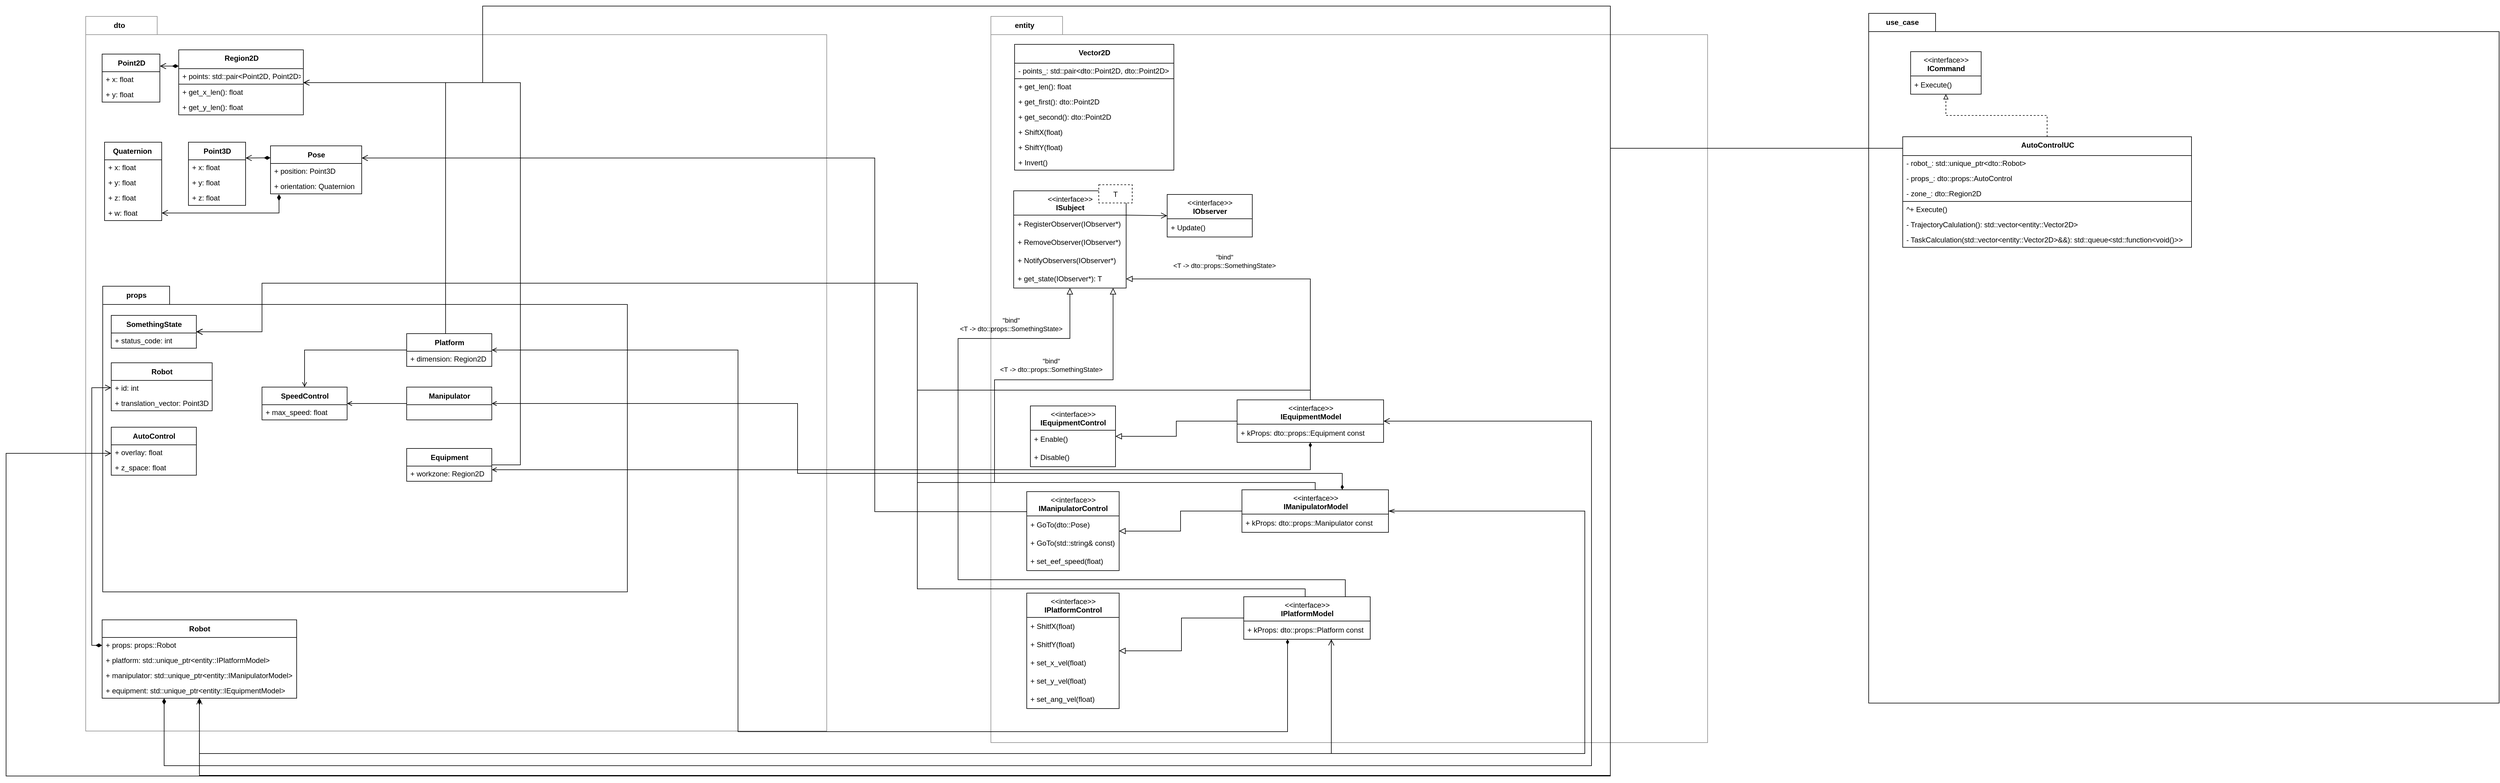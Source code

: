 <mxfile version="20.8.18" type="github">
  <diagram id="BSvvlF2itBEg5UPY4RQk" name="Страница 1">
    <mxGraphModel dx="4961" dy="1433" grid="1" gridSize="1" guides="1" tooltips="1" connect="1" arrows="1" fold="1" page="1" pageScale="1" pageWidth="2336" pageHeight="1654" background="#ffffff" math="0" shadow="0">
      <root>
        <mxCell id="0" />
        <mxCell id="1" parent="0" />
        <mxCell id="Jw-inzQ3Dak3BCcDKrOa-17" value="entity" style="shape=folder;fontStyle=1;tabWidth=110;tabHeight=30;tabPosition=left;html=1;boundedLbl=1;labelInHeader=1;container=1;collapsible=0;recursiveResize=0;movable=1;resizable=1;rotatable=1;deletable=1;editable=1;connectable=1;strokeColor=#8F8F8F;" parent="1" vertex="1">
          <mxGeometry x="176" y="29" width="1179" height="1195" as="geometry" />
        </mxCell>
        <mxCell id="Jw-inzQ3Dak3BCcDKrOa-19" value="&amp;lt;&amp;lt;interface&amp;gt;&amp;gt;&lt;br style=&quot;border-color: var(--border-color);&quot;&gt;&lt;b style=&quot;border-color: var(--border-color);&quot;&gt;IEquipmentControl&lt;/b&gt;" style="swimlane;fontStyle=0;align=center;verticalAlign=top;childLayout=stackLayout;horizontal=1;startSize=40;horizontalStack=0;resizeParent=1;resizeParentMax=0;resizeLast=0;collapsible=0;marginBottom=0;html=1;" parent="Jw-inzQ3Dak3BCcDKrOa-17" vertex="1">
          <mxGeometry x="65" y="641" width="140" height="100" as="geometry" />
        </mxCell>
        <mxCell id="Jw-inzQ3Dak3BCcDKrOa-20" value="+ Enable()" style="text;html=1;strokeColor=none;fillColor=none;align=left;verticalAlign=middle;spacingLeft=4;spacingRight=4;overflow=hidden;rotatable=0;points=[[0,0.5],[1,0.5]];portConstraint=eastwest;" parent="Jw-inzQ3Dak3BCcDKrOa-19" vertex="1">
          <mxGeometry y="40" width="140" height="30" as="geometry" />
        </mxCell>
        <mxCell id="Jw-inzQ3Dak3BCcDKrOa-21" value="+ Disable()" style="text;html=1;strokeColor=none;fillColor=none;align=left;verticalAlign=middle;spacingLeft=4;spacingRight=4;overflow=hidden;rotatable=0;points=[[0,0.5],[1,0.5]];portConstraint=eastwest;" parent="Jw-inzQ3Dak3BCcDKrOa-19" vertex="1">
          <mxGeometry y="70" width="140" height="30" as="geometry" />
        </mxCell>
        <mxCell id="Jw-inzQ3Dak3BCcDKrOa-43" value="&amp;lt;&amp;lt;interface&amp;gt;&amp;gt;&lt;br style=&quot;border-color: var(--border-color);&quot;&gt;&lt;b style=&quot;border-color: var(--border-color);&quot;&gt;IObserver&lt;/b&gt;" style="swimlane;fontStyle=0;align=center;verticalAlign=top;childLayout=stackLayout;horizontal=1;startSize=40;horizontalStack=0;resizeParent=1;resizeParentMax=0;resizeLast=0;collapsible=0;marginBottom=0;html=1;movable=1;resizable=1;rotatable=1;deletable=1;editable=1;connectable=1;" parent="Jw-inzQ3Dak3BCcDKrOa-17" vertex="1">
          <mxGeometry x="290" y="293" width="140" height="70" as="geometry" />
        </mxCell>
        <mxCell id="Jw-inzQ3Dak3BCcDKrOa-44" value="+ Update()" style="text;html=1;strokeColor=none;fillColor=none;align=left;verticalAlign=middle;spacingLeft=4;spacingRight=4;overflow=hidden;rotatable=1;points=[[0,0.5],[1,0.5]];portConstraint=eastwest;movable=1;resizable=1;deletable=1;editable=1;connectable=1;" parent="Jw-inzQ3Dak3BCcDKrOa-43" vertex="1">
          <mxGeometry y="40" width="140" height="30" as="geometry" />
        </mxCell>
        <mxCell id="Jw-inzQ3Dak3BCcDKrOa-46" value="" style="endArrow=open;startArrow=none;endFill=0;startFill=0;endSize=8;html=1;verticalAlign=bottom;labelBackgroundColor=none;strokeWidth=1;rounded=0;entryX=0;entryY=0.5;entryDx=0;entryDy=0;exitX=1;exitY=0.25;exitDx=0;exitDy=0;movable=1;resizable=1;rotatable=1;deletable=1;editable=1;connectable=1;" parent="Jw-inzQ3Dak3BCcDKrOa-17" source="Jw-inzQ3Dak3BCcDKrOa-35" target="Jw-inzQ3Dak3BCcDKrOa-43" edge="1">
          <mxGeometry width="160" relative="1" as="geometry">
            <mxPoint x="214" y="356" as="sourcePoint" />
            <mxPoint x="314" y="366" as="targetPoint" />
          </mxGeometry>
        </mxCell>
        <mxCell id="RjN6jZmVerY7VnDkZUMk-28" value="" style="endArrow=block;html=1;rounded=0;align=center;verticalAlign=bottom;endFill=0;labelBackgroundColor=none;endSize=8;edgeStyle=orthogonalEdgeStyle;" parent="Jw-inzQ3Dak3BCcDKrOa-17" source="n6LaP6byS_KKEqndCdM1-65" target="Jw-inzQ3Dak3BCcDKrOa-19" edge="1">
          <mxGeometry relative="1" as="geometry">
            <mxPoint x="244" y="665" as="sourcePoint" />
            <mxPoint x="401" y="646" as="targetPoint" />
          </mxGeometry>
        </mxCell>
        <mxCell id="RjN6jZmVerY7VnDkZUMk-29" value="" style="resizable=0;html=1;align=center;verticalAlign=top;labelBackgroundColor=none;" parent="RjN6jZmVerY7VnDkZUMk-28" connectable="0" vertex="1">
          <mxGeometry relative="1" as="geometry" />
        </mxCell>
        <mxCell id="RjN6jZmVerY7VnDkZUMk-32" value="" style="endArrow=block;html=1;rounded=0;align=center;verticalAlign=bottom;endFill=0;labelBackgroundColor=none;endSize=8;entryX=1;entryY=0.5;entryDx=0;entryDy=0;edgeStyle=orthogonalEdgeStyle;" parent="Jw-inzQ3Dak3BCcDKrOa-17" source="n6LaP6byS_KKEqndCdM1-65" target="Jw-inzQ3Dak3BCcDKrOa-40" edge="1">
          <mxGeometry relative="1" as="geometry">
            <mxPoint x="311.5" y="645" as="sourcePoint" />
            <mxPoint x="319" y="477" as="targetPoint" />
          </mxGeometry>
        </mxCell>
        <mxCell id="RjN6jZmVerY7VnDkZUMk-33" value="" style="resizable=0;html=1;align=center;verticalAlign=top;labelBackgroundColor=none;" parent="RjN6jZmVerY7VnDkZUMk-32" connectable="0" vertex="1">
          <mxGeometry relative="1" as="geometry" />
        </mxCell>
        <mxCell id="RjN6jZmVerY7VnDkZUMk-34" value="&quot;bind&quot;&lt;br&gt;&amp;lt;T -&amp;gt; dto::props::SomethingState&amp;gt;" style="edgeLabel;html=1;align=center;verticalAlign=middle;resizable=0;points=[];" parent="RjN6jZmVerY7VnDkZUMk-32" vertex="1" connectable="0">
          <mxGeometry x="0.307" relative="1" as="geometry">
            <mxPoint x="-13" y="-29" as="offset" />
          </mxGeometry>
        </mxCell>
        <mxCell id="RjN6jZmVerY7VnDkZUMk-37" value="&amp;lt;&amp;lt;interface&amp;gt;&amp;gt;&lt;br style=&quot;border-color: var(--border-color);&quot;&gt;&lt;b style=&quot;border-color: var(--border-color);&quot;&gt;IManipulatorControl&lt;/b&gt;" style="swimlane;fontStyle=0;align=center;verticalAlign=top;childLayout=stackLayout;horizontal=1;startSize=40;horizontalStack=0;resizeParent=1;resizeParentMax=0;resizeLast=0;collapsible=0;marginBottom=0;html=1;" parent="Jw-inzQ3Dak3BCcDKrOa-17" vertex="1">
          <mxGeometry x="59" y="782" width="152" height="130" as="geometry" />
        </mxCell>
        <mxCell id="RjN6jZmVerY7VnDkZUMk-38" value="+ GoTo(dto::Pose)" style="text;html=1;strokeColor=none;fillColor=none;align=left;verticalAlign=middle;spacingLeft=4;spacingRight=4;overflow=hidden;rotatable=0;points=[[0,0.5],[1,0.5]];portConstraint=eastwest;" parent="RjN6jZmVerY7VnDkZUMk-37" vertex="1">
          <mxGeometry y="40" width="152" height="30" as="geometry" />
        </mxCell>
        <mxCell id="RjN6jZmVerY7VnDkZUMk-39" value="+ GoTo(std::string&amp;amp; const)" style="text;html=1;strokeColor=none;fillColor=none;align=left;verticalAlign=middle;spacingLeft=4;spacingRight=4;overflow=hidden;rotatable=0;points=[[0,0.5],[1,0.5]];portConstraint=eastwest;" parent="RjN6jZmVerY7VnDkZUMk-37" vertex="1">
          <mxGeometry y="70" width="152" height="30" as="geometry" />
        </mxCell>
        <mxCell id="RjN6jZmVerY7VnDkZUMk-43" value="+ set_eef_speed(float)" style="text;html=1;strokeColor=none;fillColor=none;align=left;verticalAlign=middle;spacingLeft=4;spacingRight=4;overflow=hidden;rotatable=0;points=[[0,0.5],[1,0.5]];portConstraint=eastwest;" parent="RjN6jZmVerY7VnDkZUMk-37" vertex="1">
          <mxGeometry y="100" width="152" height="30" as="geometry" />
        </mxCell>
        <mxCell id="RjN6jZmVerY7VnDkZUMk-41" value="" style="endArrow=block;html=1;rounded=0;align=center;verticalAlign=bottom;endFill=0;labelBackgroundColor=none;endSize=8;edgeStyle=orthogonalEdgeStyle;" parent="Jw-inzQ3Dak3BCcDKrOa-17" source="n6LaP6byS_KKEqndCdM1-63" target="RjN6jZmVerY7VnDkZUMk-37" edge="1">
          <mxGeometry relative="1" as="geometry">
            <mxPoint x="457" y="819" as="sourcePoint" />
            <mxPoint x="403" y="773" as="targetPoint" />
          </mxGeometry>
        </mxCell>
        <mxCell id="RjN6jZmVerY7VnDkZUMk-42" value="" style="resizable=0;html=1;align=center;verticalAlign=top;labelBackgroundColor=none;" parent="RjN6jZmVerY7VnDkZUMk-41" connectable="0" vertex="1">
          <mxGeometry relative="1" as="geometry" />
        </mxCell>
        <mxCell id="RjN6jZmVerY7VnDkZUMk-47" value="" style="endArrow=block;html=1;rounded=0;align=center;verticalAlign=bottom;endFill=0;labelBackgroundColor=none;endSize=8;edgeStyle=orthogonalEdgeStyle;" parent="Jw-inzQ3Dak3BCcDKrOa-17" source="n6LaP6byS_KKEqndCdM1-63" target="Jw-inzQ3Dak3BCcDKrOa-35" edge="1">
          <mxGeometry relative="1" as="geometry">
            <mxPoint x="490.75" y="799" as="sourcePoint" />
            <mxPoint x="43" y="421" as="targetPoint" />
            <Array as="points">
              <mxPoint x="534" y="767" />
              <mxPoint x="6" y="767" />
              <mxPoint x="6" y="598" />
              <mxPoint x="201" y="598" />
            </Array>
          </mxGeometry>
        </mxCell>
        <mxCell id="RjN6jZmVerY7VnDkZUMk-48" value="" style="resizable=0;html=1;align=center;verticalAlign=top;labelBackgroundColor=none;" parent="RjN6jZmVerY7VnDkZUMk-47" connectable="0" vertex="1">
          <mxGeometry relative="1" as="geometry" />
        </mxCell>
        <mxCell id="RjN6jZmVerY7VnDkZUMk-49" value="&quot;bind&quot;&lt;br&gt;&amp;lt;T -&amp;gt; dto::props::SomethingState&amp;gt;" style="edgeLabel;html=1;align=center;verticalAlign=middle;resizable=0;points=[];" parent="RjN6jZmVerY7VnDkZUMk-47" vertex="1" connectable="0">
          <mxGeometry relative="1" as="geometry">
            <mxPoint x="81" y="-193" as="offset" />
          </mxGeometry>
        </mxCell>
        <mxCell id="RjN6jZmVerY7VnDkZUMk-67" value="" style="endArrow=block;html=1;rounded=0;align=center;verticalAlign=bottom;endFill=0;labelBackgroundColor=none;endSize=8;edgeStyle=orthogonalEdgeStyle;" parent="Jw-inzQ3Dak3BCcDKrOa-17" source="n6LaP6byS_KKEqndCdM1-60" target="RjN6jZmVerY7VnDkZUMk-69" edge="1">
          <mxGeometry relative="1" as="geometry">
            <mxPoint x="449" y="970.04" as="sourcePoint" />
            <mxPoint x="403" y="940" as="targetPoint" />
          </mxGeometry>
        </mxCell>
        <mxCell id="RjN6jZmVerY7VnDkZUMk-68" value="" style="resizable=0;html=1;align=center;verticalAlign=top;labelBackgroundColor=none;" parent="RjN6jZmVerY7VnDkZUMk-67" connectable="0" vertex="1">
          <mxGeometry relative="1" as="geometry" />
        </mxCell>
        <mxCell id="RjN6jZmVerY7VnDkZUMk-69" value="&amp;lt;&amp;lt;interface&amp;gt;&amp;gt;&lt;br style=&quot;border-color: var(--border-color);&quot;&gt;&lt;b style=&quot;border-color: var(--border-color);&quot;&gt;IPlatformControl&lt;/b&gt;" style="swimlane;fontStyle=0;align=center;verticalAlign=top;childLayout=stackLayout;horizontal=1;startSize=40;horizontalStack=0;resizeParent=1;resizeParentMax=0;resizeLast=0;collapsible=0;marginBottom=0;html=1;" parent="Jw-inzQ3Dak3BCcDKrOa-17" vertex="1">
          <mxGeometry x="59" y="949" width="152" height="190" as="geometry" />
        </mxCell>
        <mxCell id="RjN6jZmVerY7VnDkZUMk-70" value="+ ShitfX(float)" style="text;html=1;strokeColor=none;fillColor=none;align=left;verticalAlign=middle;spacingLeft=4;spacingRight=4;overflow=hidden;rotatable=0;points=[[0,0.5],[1,0.5]];portConstraint=eastwest;" parent="RjN6jZmVerY7VnDkZUMk-69" vertex="1">
          <mxGeometry y="40" width="152" height="30" as="geometry" />
        </mxCell>
        <mxCell id="RjN6jZmVerY7VnDkZUMk-71" value="+ ShitfY(float)" style="text;html=1;strokeColor=none;fillColor=none;align=left;verticalAlign=middle;spacingLeft=4;spacingRight=4;overflow=hidden;rotatable=0;points=[[0,0.5],[1,0.5]];portConstraint=eastwest;" parent="RjN6jZmVerY7VnDkZUMk-69" vertex="1">
          <mxGeometry y="70" width="152" height="30" as="geometry" />
        </mxCell>
        <mxCell id="RjN6jZmVerY7VnDkZUMk-72" value="+ set_x_vel(float)" style="text;html=1;strokeColor=none;fillColor=none;align=left;verticalAlign=middle;spacingLeft=4;spacingRight=4;overflow=hidden;rotatable=0;points=[[0,0.5],[1,0.5]];portConstraint=eastwest;" parent="RjN6jZmVerY7VnDkZUMk-69" vertex="1">
          <mxGeometry y="100" width="152" height="30" as="geometry" />
        </mxCell>
        <mxCell id="RjN6jZmVerY7VnDkZUMk-73" value="+ set_y_vel(float)" style="text;html=1;strokeColor=none;fillColor=none;align=left;verticalAlign=middle;spacingLeft=4;spacingRight=4;overflow=hidden;rotatable=0;points=[[0,0.5],[1,0.5]];portConstraint=eastwest;" parent="RjN6jZmVerY7VnDkZUMk-69" vertex="1">
          <mxGeometry y="130" width="152" height="30" as="geometry" />
        </mxCell>
        <mxCell id="RjN6jZmVerY7VnDkZUMk-74" value="+ set_ang_vel(float)" style="text;html=1;strokeColor=none;fillColor=none;align=left;verticalAlign=middle;spacingLeft=4;spacingRight=4;overflow=hidden;rotatable=0;points=[[0,0.5],[1,0.5]];portConstraint=eastwest;" parent="RjN6jZmVerY7VnDkZUMk-69" vertex="1">
          <mxGeometry y="160" width="152" height="30" as="geometry" />
        </mxCell>
        <mxCell id="RjN6jZmVerY7VnDkZUMk-78" value="" style="endArrow=block;html=1;rounded=0;align=center;verticalAlign=bottom;endFill=0;labelBackgroundColor=none;endSize=8;edgeStyle=orthogonalEdgeStyle;" parent="Jw-inzQ3Dak3BCcDKrOa-17" source="n6LaP6byS_KKEqndCdM1-60" target="Jw-inzQ3Dak3BCcDKrOa-35" edge="1">
          <mxGeometry relative="1" as="geometry">
            <mxPoint x="516.48" y="950" as="sourcePoint" />
            <mxPoint x="-32" y="590" as="targetPoint" />
            <Array as="points">
              <mxPoint x="583" y="927" />
              <mxPoint x="-54" y="927" />
              <mxPoint x="-54" y="530" />
              <mxPoint x="130" y="530" />
            </Array>
          </mxGeometry>
        </mxCell>
        <mxCell id="RjN6jZmVerY7VnDkZUMk-79" value="" style="resizable=0;html=1;align=center;verticalAlign=top;labelBackgroundColor=none;" parent="RjN6jZmVerY7VnDkZUMk-78" connectable="0" vertex="1">
          <mxGeometry relative="1" as="geometry" />
        </mxCell>
        <mxCell id="RjN6jZmVerY7VnDkZUMk-80" value="&quot;bind&quot;&lt;br&gt;&amp;lt;T -&amp;gt; dto::props::SomethingState&amp;gt;" style="edgeLabel;html=1;align=center;verticalAlign=middle;resizable=0;points=[];horizontal=1;labelBackgroundColor=none;" parent="RjN6jZmVerY7VnDkZUMk-78" vertex="1" connectable="0">
          <mxGeometry x="0.307" relative="1" as="geometry">
            <mxPoint x="87" y="-217" as="offset" />
          </mxGeometry>
        </mxCell>
        <mxCell id="Jw-inzQ3Dak3BCcDKrOa-42" value="" style="group;movable=1;resizable=1;rotatable=1;deletable=1;editable=1;connectable=1;" parent="Jw-inzQ3Dak3BCcDKrOa-17" vertex="1" connectable="0">
          <mxGeometry x="37.5" y="277" width="195" height="170" as="geometry" />
        </mxCell>
        <mxCell id="Jw-inzQ3Dak3BCcDKrOa-35" value="&amp;lt;&amp;lt;interface&amp;gt;&amp;gt;&lt;br style=&quot;border-color: var(--border-color);&quot;&gt;&lt;b style=&quot;border-color: var(--border-color);&quot;&gt;ISubject&lt;/b&gt;" style="swimlane;fontStyle=0;align=center;verticalAlign=top;childLayout=stackLayout;horizontal=1;startSize=40;horizontalStack=0;resizeParent=1;resizeParentMax=0;resizeLast=0;collapsible=0;marginBottom=0;html=1;movable=1;resizable=1;rotatable=1;deletable=1;editable=1;connectable=1;" parent="Jw-inzQ3Dak3BCcDKrOa-42" vertex="1">
          <mxGeometry y="10" width="185" height="160" as="geometry" />
        </mxCell>
        <mxCell id="Jw-inzQ3Dak3BCcDKrOa-36" value="+ RegisterObserver(IObserver*)" style="text;html=1;strokeColor=none;fillColor=none;align=left;verticalAlign=middle;spacingLeft=4;spacingRight=4;overflow=hidden;rotatable=1;points=[[0,0.5],[1,0.5]];portConstraint=eastwest;movable=1;resizable=1;deletable=1;editable=1;connectable=1;" parent="Jw-inzQ3Dak3BCcDKrOa-35" vertex="1">
          <mxGeometry y="40" width="185" height="30" as="geometry" />
        </mxCell>
        <mxCell id="Jw-inzQ3Dak3BCcDKrOa-38" value="+ RemoveObserver(IObserver*)" style="text;html=1;strokeColor=none;fillColor=none;align=left;verticalAlign=middle;spacingLeft=4;spacingRight=4;overflow=hidden;rotatable=1;points=[[0,0.5],[1,0.5]];portConstraint=eastwest;movable=1;resizable=1;deletable=1;editable=1;connectable=1;" parent="Jw-inzQ3Dak3BCcDKrOa-35" vertex="1">
          <mxGeometry y="70" width="185" height="30" as="geometry" />
        </mxCell>
        <mxCell id="Jw-inzQ3Dak3BCcDKrOa-39" value="+ NotifyObservers(IObserver*)" style="text;html=1;strokeColor=none;fillColor=none;align=left;verticalAlign=middle;spacingLeft=4;spacingRight=4;overflow=hidden;rotatable=1;points=[[0,0.5],[1,0.5]];portConstraint=eastwest;movable=1;resizable=1;deletable=1;editable=1;connectable=1;" parent="Jw-inzQ3Dak3BCcDKrOa-35" vertex="1">
          <mxGeometry y="100" width="185" height="30" as="geometry" />
        </mxCell>
        <mxCell id="Jw-inzQ3Dak3BCcDKrOa-40" value="+ get_state(IObserver*): T" style="text;html=1;strokeColor=none;fillColor=none;align=left;verticalAlign=middle;spacingLeft=4;spacingRight=4;overflow=hidden;rotatable=1;points=[[0,0.5],[1,0.5]];portConstraint=eastwest;movable=1;resizable=1;deletable=1;editable=1;connectable=1;" parent="Jw-inzQ3Dak3BCcDKrOa-35" vertex="1">
          <mxGeometry y="130" width="185" height="30" as="geometry" />
        </mxCell>
        <mxCell id="Jw-inzQ3Dak3BCcDKrOa-41" value="T" style="fontStyle=0;dashed=1;movable=1;resizable=1;rotatable=1;deletable=1;editable=1;connectable=1;" parent="Jw-inzQ3Dak3BCcDKrOa-42" vertex="1">
          <mxGeometry x="140" width="55" height="30" as="geometry" />
        </mxCell>
        <mxCell id="RjN6jZmVerY7VnDkZUMk-85" value="&lt;b&gt;Vector2D&lt;/b&gt;" style="swimlane;fontStyle=0;align=center;verticalAlign=top;childLayout=stackLayout;horizontal=1;startSize=31;horizontalStack=0;resizeParent=1;resizeParentMax=0;resizeLast=0;collapsible=0;marginBottom=0;html=1;" parent="Jw-inzQ3Dak3BCcDKrOa-17" vertex="1">
          <mxGeometry x="39" y="46" width="262" height="207" as="geometry" />
        </mxCell>
        <mxCell id="RjN6jZmVerY7VnDkZUMk-86" value="- points_: std::pair&amp;lt;dto::Point2D, dto::Point2D&amp;gt;" style="text;html=1;strokeColor=none;fillColor=none;align=left;verticalAlign=middle;spacingLeft=4;spacingRight=4;overflow=hidden;rotatable=0;points=[[0,0.5],[1,0.5]];portConstraint=eastwest;" parent="RjN6jZmVerY7VnDkZUMk-85" vertex="1">
          <mxGeometry y="31" width="262" height="25" as="geometry" />
        </mxCell>
        <mxCell id="RjN6jZmVerY7VnDkZUMk-87" value="" style="line;strokeWidth=1;fillColor=none;align=left;verticalAlign=middle;spacingTop=-1;spacingLeft=3;spacingRight=3;rotatable=0;labelPosition=right;points=[];portConstraint=eastwest;" parent="RjN6jZmVerY7VnDkZUMk-85" vertex="1">
          <mxGeometry y="56" width="262" height="1" as="geometry" />
        </mxCell>
        <mxCell id="RjN6jZmVerY7VnDkZUMk-88" value="+ get_len(): float" style="text;html=1;strokeColor=none;fillColor=none;align=left;verticalAlign=middle;spacingLeft=4;spacingRight=4;overflow=hidden;rotatable=0;points=[[0,0.5],[1,0.5]];portConstraint=eastwest;" parent="RjN6jZmVerY7VnDkZUMk-85" vertex="1">
          <mxGeometry y="57" width="262" height="25" as="geometry" />
        </mxCell>
        <mxCell id="RjN6jZmVerY7VnDkZUMk-89" value="+ get_first(): dto::Point2D" style="text;html=1;strokeColor=none;fillColor=none;align=left;verticalAlign=middle;spacingLeft=4;spacingRight=4;overflow=hidden;rotatable=0;points=[[0,0.5],[1,0.5]];portConstraint=eastwest;" parent="RjN6jZmVerY7VnDkZUMk-85" vertex="1">
          <mxGeometry y="82" width="262" height="25" as="geometry" />
        </mxCell>
        <mxCell id="RjN6jZmVerY7VnDkZUMk-93" value="+ get_second(): dto::Point2D" style="text;html=1;strokeColor=none;fillColor=none;align=left;verticalAlign=middle;spacingLeft=4;spacingRight=4;overflow=hidden;rotatable=0;points=[[0,0.5],[1,0.5]];portConstraint=eastwest;" parent="RjN6jZmVerY7VnDkZUMk-85" vertex="1">
          <mxGeometry y="107" width="262" height="25" as="geometry" />
        </mxCell>
        <mxCell id="RjN6jZmVerY7VnDkZUMk-90" value="+ ShiftX(float)" style="text;html=1;strokeColor=none;fillColor=none;align=left;verticalAlign=middle;spacingLeft=4;spacingRight=4;overflow=hidden;rotatable=0;points=[[0,0.5],[1,0.5]];portConstraint=eastwest;" parent="RjN6jZmVerY7VnDkZUMk-85" vertex="1">
          <mxGeometry y="132" width="262" height="25" as="geometry" />
        </mxCell>
        <mxCell id="RjN6jZmVerY7VnDkZUMk-91" value="+ ShiftY(float)" style="text;html=1;strokeColor=none;fillColor=none;align=left;verticalAlign=middle;spacingLeft=4;spacingRight=4;overflow=hidden;rotatable=0;points=[[0,0.5],[1,0.5]];portConstraint=eastwest;" parent="RjN6jZmVerY7VnDkZUMk-85" vertex="1">
          <mxGeometry y="157" width="262" height="25" as="geometry" />
        </mxCell>
        <mxCell id="RjN6jZmVerY7VnDkZUMk-92" value="+ Invert()" style="text;html=1;strokeColor=none;fillColor=none;align=left;verticalAlign=middle;spacingLeft=4;spacingRight=4;overflow=hidden;rotatable=0;points=[[0,0.5],[1,0.5]];portConstraint=eastwest;" parent="RjN6jZmVerY7VnDkZUMk-85" vertex="1">
          <mxGeometry y="182" width="262" height="25" as="geometry" />
        </mxCell>
        <mxCell id="n6LaP6byS_KKEqndCdM1-60" value="&amp;lt;&amp;lt;interface&amp;gt;&amp;gt;&lt;br style=&quot;border-color: var(--border-color);&quot;&gt;&lt;b style=&quot;border-color: var(--border-color);&quot;&gt;IPlatformModel&lt;/b&gt;" style="swimlane;fontStyle=0;align=center;verticalAlign=top;childLayout=stackLayout;horizontal=1;startSize=40;horizontalStack=0;resizeParent=1;resizeParentMax=0;resizeLast=0;collapsible=0;marginBottom=0;html=1;" vertex="1" parent="Jw-inzQ3Dak3BCcDKrOa-17">
          <mxGeometry x="416" y="955" width="208" height="70" as="geometry" />
        </mxCell>
        <mxCell id="n6LaP6byS_KKEqndCdM1-61" value="+ kProps: dto::props::Platform const" style="text;html=1;strokeColor=none;fillColor=none;align=left;verticalAlign=middle;spacingLeft=4;spacingRight=4;overflow=hidden;rotatable=0;points=[[0,0.5],[1,0.5]];portConstraint=eastwest;" vertex="1" parent="n6LaP6byS_KKEqndCdM1-60">
          <mxGeometry y="40" width="208" height="30" as="geometry" />
        </mxCell>
        <mxCell id="n6LaP6byS_KKEqndCdM1-63" value="&amp;lt;&amp;lt;interface&amp;gt;&amp;gt;&lt;br style=&quot;border-color: var(--border-color);&quot;&gt;&lt;b style=&quot;border-color: var(--border-color);&quot;&gt;IManipulatorModel&lt;/b&gt;" style="swimlane;fontStyle=0;align=center;verticalAlign=top;childLayout=stackLayout;horizontal=1;startSize=40;horizontalStack=0;resizeParent=1;resizeParentMax=0;resizeLast=0;collapsible=0;marginBottom=0;html=1;" vertex="1" parent="Jw-inzQ3Dak3BCcDKrOa-17">
          <mxGeometry x="413" y="779" width="241" height="70" as="geometry" />
        </mxCell>
        <mxCell id="n6LaP6byS_KKEqndCdM1-64" value="+ kProps: dto::props::Manipulator const" style="text;html=1;strokeColor=none;fillColor=none;align=left;verticalAlign=middle;spacingLeft=4;spacingRight=4;overflow=hidden;rotatable=0;points=[[0,0.5],[1,0.5]];portConstraint=eastwest;" vertex="1" parent="n6LaP6byS_KKEqndCdM1-63">
          <mxGeometry y="40" width="241" height="30" as="geometry" />
        </mxCell>
        <mxCell id="n6LaP6byS_KKEqndCdM1-65" value="&amp;lt;&amp;lt;interface&amp;gt;&amp;gt;&lt;br style=&quot;border-color: var(--border-color);&quot;&gt;&lt;b style=&quot;border-color: var(--border-color);&quot;&gt;IEquipmentModel&lt;/b&gt;" style="swimlane;fontStyle=0;align=center;verticalAlign=top;childLayout=stackLayout;horizontal=1;startSize=40;horizontalStack=0;resizeParent=1;resizeParentMax=0;resizeLast=0;collapsible=0;marginBottom=0;html=1;" vertex="1" parent="Jw-inzQ3Dak3BCcDKrOa-17">
          <mxGeometry x="405" y="631" width="241" height="70" as="geometry" />
        </mxCell>
        <mxCell id="n6LaP6byS_KKEqndCdM1-66" value="+ kProps: dto::props::Equipment const" style="text;html=1;strokeColor=none;fillColor=none;align=left;verticalAlign=middle;spacingLeft=4;spacingRight=4;overflow=hidden;rotatable=0;points=[[0,0.5],[1,0.5]];portConstraint=eastwest;" vertex="1" parent="n6LaP6byS_KKEqndCdM1-65">
          <mxGeometry y="40" width="241" height="30" as="geometry" />
        </mxCell>
        <mxCell id="Jw-inzQ3Dak3BCcDKrOa-25" value="dto" style="shape=folder;fontStyle=1;tabWidth=110;tabHeight=30;tabPosition=left;html=1;boundedLbl=1;labelInHeader=1;container=1;collapsible=0;recursiveResize=0;strokeColor=#8F8F8F;" parent="1" vertex="1">
          <mxGeometry x="-1313" y="29" width="1219" height="1176" as="geometry" />
        </mxCell>
        <mxCell id="Jw-inzQ3Dak3BCcDKrOa-30" value="props" style="shape=folder;fontStyle=1;tabWidth=110;tabHeight=30;tabPosition=left;html=1;boundedLbl=1;labelInHeader=1;container=1;collapsible=0;recursiveResize=0;" parent="Jw-inzQ3Dak3BCcDKrOa-25" vertex="1">
          <mxGeometry x="28" y="444" width="863" height="503" as="geometry" />
        </mxCell>
        <mxCell id="Jw-inzQ3Dak3BCcDKrOa-32" value="SomethingState" style="swimlane;fontStyle=1;align=center;verticalAlign=middle;childLayout=stackLayout;horizontal=1;startSize=29;horizontalStack=0;resizeParent=1;resizeParentMax=0;resizeLast=0;collapsible=0;marginBottom=0;html=1;" parent="Jw-inzQ3Dak3BCcDKrOa-30" vertex="1">
          <mxGeometry x="14" y="48" width="140" height="54" as="geometry" />
        </mxCell>
        <mxCell id="Jw-inzQ3Dak3BCcDKrOa-34" value="+ status_code: int" style="text;html=1;strokeColor=none;fillColor=none;align=left;verticalAlign=middle;spacingLeft=4;spacingRight=4;overflow=hidden;rotatable=0;points=[[0,0.5],[1,0.5]];portConstraint=eastwest;" parent="Jw-inzQ3Dak3BCcDKrOa-32" vertex="1">
          <mxGeometry y="29" width="140" height="25" as="geometry" />
        </mxCell>
        <mxCell id="HApOmkW9JWwwGqRTRs2u-73" value="Robot" style="swimlane;fontStyle=1;align=center;verticalAlign=middle;childLayout=stackLayout;horizontal=1;startSize=29;horizontalStack=0;resizeParent=1;resizeParentMax=0;resizeLast=0;collapsible=0;marginBottom=0;html=1;" parent="Jw-inzQ3Dak3BCcDKrOa-30" vertex="1">
          <mxGeometry x="14" y="126" width="166" height="79" as="geometry" />
        </mxCell>
        <mxCell id="HApOmkW9JWwwGqRTRs2u-74" value="+ id: int" style="text;html=1;strokeColor=none;fillColor=none;align=left;verticalAlign=middle;spacingLeft=4;spacingRight=4;overflow=hidden;rotatable=0;points=[[0,0.5],[1,0.5]];portConstraint=eastwest;" parent="HApOmkW9JWwwGqRTRs2u-73" vertex="1">
          <mxGeometry y="29" width="166" height="25" as="geometry" />
        </mxCell>
        <mxCell id="HApOmkW9JWwwGqRTRs2u-77" value="+ translation_vector: Point3D" style="text;html=1;strokeColor=none;fillColor=none;align=left;verticalAlign=middle;spacingLeft=4;spacingRight=4;overflow=hidden;rotatable=0;points=[[0,0.5],[1,0.5]];portConstraint=eastwest;" parent="HApOmkW9JWwwGqRTRs2u-73" vertex="1">
          <mxGeometry y="54" width="166" height="25" as="geometry" />
        </mxCell>
        <mxCell id="HApOmkW9JWwwGqRTRs2u-75" value="AutoControl" style="swimlane;fontStyle=1;align=center;verticalAlign=middle;childLayout=stackLayout;horizontal=1;startSize=29;horizontalStack=0;resizeParent=1;resizeParentMax=0;resizeLast=0;collapsible=0;marginBottom=0;html=1;" parent="Jw-inzQ3Dak3BCcDKrOa-30" vertex="1">
          <mxGeometry x="14" y="232" width="140" height="79" as="geometry" />
        </mxCell>
        <mxCell id="HApOmkW9JWwwGqRTRs2u-76" value="+ overlay: float" style="text;html=1;strokeColor=none;fillColor=none;align=left;verticalAlign=middle;spacingLeft=4;spacingRight=4;overflow=hidden;rotatable=0;points=[[0,0.5],[1,0.5]];portConstraint=eastwest;" parent="HApOmkW9JWwwGqRTRs2u-75" vertex="1">
          <mxGeometry y="29" width="140" height="25" as="geometry" />
        </mxCell>
        <mxCell id="HApOmkW9JWwwGqRTRs2u-78" value="+ z_space: float" style="text;html=1;strokeColor=none;fillColor=none;align=left;verticalAlign=middle;spacingLeft=4;spacingRight=4;overflow=hidden;rotatable=0;points=[[0,0.5],[1,0.5]];portConstraint=eastwest;" parent="HApOmkW9JWwwGqRTRs2u-75" vertex="1">
          <mxGeometry y="54" width="140" height="25" as="geometry" />
        </mxCell>
        <mxCell id="n6LaP6byS_KKEqndCdM1-55" style="edgeStyle=orthogonalEdgeStyle;rounded=0;orthogonalLoop=1;jettySize=auto;html=1;endArrow=open;endFill=0;" edge="1" parent="Jw-inzQ3Dak3BCcDKrOa-30" source="n6LaP6byS_KKEqndCdM1-1" target="n6LaP6byS_KKEqndCdM1-52">
          <mxGeometry relative="1" as="geometry" />
        </mxCell>
        <mxCell id="n6LaP6byS_KKEqndCdM1-1" value="Platform" style="swimlane;fontStyle=1;align=center;verticalAlign=middle;childLayout=stackLayout;horizontal=1;startSize=29;horizontalStack=0;resizeParent=1;resizeParentMax=0;resizeLast=0;collapsible=0;marginBottom=0;html=1;" vertex="1" parent="Jw-inzQ3Dak3BCcDKrOa-30">
          <mxGeometry x="500" y="78" width="140" height="54" as="geometry" />
        </mxCell>
        <mxCell id="n6LaP6byS_KKEqndCdM1-2" value="+ dimension: Region2D" style="text;html=1;strokeColor=none;fillColor=none;align=left;verticalAlign=middle;spacingLeft=4;spacingRight=4;overflow=hidden;rotatable=0;points=[[0,0.5],[1,0.5]];portConstraint=eastwest;" vertex="1" parent="n6LaP6byS_KKEqndCdM1-1">
          <mxGeometry y="29" width="140" height="25" as="geometry" />
        </mxCell>
        <mxCell id="n6LaP6byS_KKEqndCdM1-54" style="edgeStyle=orthogonalEdgeStyle;rounded=0;orthogonalLoop=1;jettySize=auto;html=1;endArrow=open;endFill=0;" edge="1" parent="Jw-inzQ3Dak3BCcDKrOa-30" source="n6LaP6byS_KKEqndCdM1-4" target="n6LaP6byS_KKEqndCdM1-52">
          <mxGeometry relative="1" as="geometry" />
        </mxCell>
        <mxCell id="n6LaP6byS_KKEqndCdM1-4" value="Manipulator" style="swimlane;fontStyle=1;align=center;verticalAlign=middle;childLayout=stackLayout;horizontal=1;startSize=29;horizontalStack=0;resizeParent=1;resizeParentMax=0;resizeLast=0;collapsible=0;marginBottom=0;html=1;" vertex="1" parent="Jw-inzQ3Dak3BCcDKrOa-30">
          <mxGeometry x="500" y="166" width="140" height="54" as="geometry" />
        </mxCell>
        <mxCell id="n6LaP6byS_KKEqndCdM1-49" value="Equipment" style="swimlane;fontStyle=1;align=center;verticalAlign=middle;childLayout=stackLayout;horizontal=1;startSize=29;horizontalStack=0;resizeParent=1;resizeParentMax=0;resizeLast=0;collapsible=0;marginBottom=0;html=1;" vertex="1" parent="Jw-inzQ3Dak3BCcDKrOa-30">
          <mxGeometry x="500" y="267" width="140" height="54" as="geometry" />
        </mxCell>
        <mxCell id="n6LaP6byS_KKEqndCdM1-50" value="+ workzone: Region2D" style="text;html=1;strokeColor=none;fillColor=none;align=left;verticalAlign=middle;spacingLeft=4;spacingRight=4;overflow=hidden;rotatable=0;points=[[0,0.5],[1,0.5]];portConstraint=eastwest;" vertex="1" parent="n6LaP6byS_KKEqndCdM1-49">
          <mxGeometry y="29" width="140" height="25" as="geometry" />
        </mxCell>
        <mxCell id="n6LaP6byS_KKEqndCdM1-52" value="SpeedControl" style="swimlane;fontStyle=1;align=center;verticalAlign=middle;childLayout=stackLayout;horizontal=1;startSize=29;horizontalStack=0;resizeParent=1;resizeParentMax=0;resizeLast=0;collapsible=0;marginBottom=0;html=1;" vertex="1" parent="Jw-inzQ3Dak3BCcDKrOa-30">
          <mxGeometry x="262" y="166" width="140" height="54" as="geometry" />
        </mxCell>
        <mxCell id="n6LaP6byS_KKEqndCdM1-53" value="+ max_speed: float" style="text;html=1;strokeColor=none;fillColor=none;align=left;verticalAlign=middle;spacingLeft=4;spacingRight=4;overflow=hidden;rotatable=0;points=[[0,0.5],[1,0.5]];portConstraint=eastwest;" vertex="1" parent="n6LaP6byS_KKEqndCdM1-52">
          <mxGeometry y="29" width="140" height="25" as="geometry" />
        </mxCell>
        <mxCell id="RjN6jZmVerY7VnDkZUMk-1" value="Point2D" style="swimlane;fontStyle=1;align=center;verticalAlign=middle;childLayout=stackLayout;horizontal=1;startSize=29;horizontalStack=0;resizeParent=1;resizeParentMax=0;resizeLast=0;collapsible=0;marginBottom=0;html=1;" parent="Jw-inzQ3Dak3BCcDKrOa-25" vertex="1">
          <mxGeometry x="27" y="62" width="95" height="79" as="geometry" />
        </mxCell>
        <mxCell id="RjN6jZmVerY7VnDkZUMk-2" value="+ x: float" style="text;html=1;strokeColor=none;fillColor=none;align=left;verticalAlign=middle;spacingLeft=4;spacingRight=4;overflow=hidden;rotatable=0;points=[[0,0.5],[1,0.5]];portConstraint=eastwest;" parent="RjN6jZmVerY7VnDkZUMk-1" vertex="1">
          <mxGeometry y="29" width="95" height="25" as="geometry" />
        </mxCell>
        <mxCell id="RjN6jZmVerY7VnDkZUMk-4" value="+&amp;nbsp;y: float" style="text;html=1;strokeColor=none;fillColor=none;align=left;verticalAlign=middle;spacingLeft=4;spacingRight=4;overflow=hidden;rotatable=0;points=[[0,0.5],[1,0.5]];portConstraint=eastwest;" parent="RjN6jZmVerY7VnDkZUMk-1" vertex="1">
          <mxGeometry y="54" width="95" height="25" as="geometry" />
        </mxCell>
        <mxCell id="RjN6jZmVerY7VnDkZUMk-10" value="" style="endArrow=open;startArrow=diamondThin;endFill=0;startFill=1;html=1;verticalAlign=bottom;labelBackgroundColor=none;strokeWidth=1;startSize=8;endSize=8;rounded=0;exitX=0;exitY=0.25;exitDx=0;exitDy=0;entryX=1;entryY=0.25;entryDx=0;entryDy=0;" parent="Jw-inzQ3Dak3BCcDKrOa-25" source="RjN6jZmVerY7VnDkZUMk-11" target="RjN6jZmVerY7VnDkZUMk-1" edge="1">
          <mxGeometry width="160" relative="1" as="geometry">
            <mxPoint x="153" y="73.5" as="sourcePoint" />
            <mxPoint x="118" y="65" as="targetPoint" />
          </mxGeometry>
        </mxCell>
        <mxCell id="RjN6jZmVerY7VnDkZUMk-11" value="&lt;b&gt;Region2D&lt;/b&gt;" style="swimlane;fontStyle=0;align=center;verticalAlign=top;childLayout=stackLayout;horizontal=1;startSize=31;horizontalStack=0;resizeParent=1;resizeParentMax=0;resizeLast=0;collapsible=0;marginBottom=0;html=1;" parent="Jw-inzQ3Dak3BCcDKrOa-25" vertex="1">
          <mxGeometry x="153" y="55" width="205" height="107" as="geometry" />
        </mxCell>
        <mxCell id="RjN6jZmVerY7VnDkZUMk-21" value="+&amp;nbsp;points: std::pair&amp;lt;Point2D, Point2D&amp;gt;" style="text;html=1;strokeColor=none;fillColor=none;align=left;verticalAlign=middle;spacingLeft=4;spacingRight=4;overflow=hidden;rotatable=0;points=[[0,0.5],[1,0.5]];portConstraint=eastwest;" parent="RjN6jZmVerY7VnDkZUMk-11" vertex="1">
          <mxGeometry y="31" width="205" height="25" as="geometry" />
        </mxCell>
        <mxCell id="RjN6jZmVerY7VnDkZUMk-16" value="" style="line;strokeWidth=1;fillColor=none;align=left;verticalAlign=middle;spacingTop=-1;spacingLeft=3;spacingRight=3;rotatable=0;labelPosition=right;points=[];portConstraint=eastwest;" parent="RjN6jZmVerY7VnDkZUMk-11" vertex="1">
          <mxGeometry y="56" width="205" height="1" as="geometry" />
        </mxCell>
        <mxCell id="RjN6jZmVerY7VnDkZUMk-22" value="+ get_x_len(): float" style="text;html=1;strokeColor=none;fillColor=none;align=left;verticalAlign=middle;spacingLeft=4;spacingRight=4;overflow=hidden;rotatable=0;points=[[0,0.5],[1,0.5]];portConstraint=eastwest;" parent="RjN6jZmVerY7VnDkZUMk-11" vertex="1">
          <mxGeometry y="57" width="205" height="25" as="geometry" />
        </mxCell>
        <mxCell id="RjN6jZmVerY7VnDkZUMk-27" value="+ get_y_len(): float" style="text;html=1;strokeColor=none;fillColor=none;align=left;verticalAlign=middle;spacingLeft=4;spacingRight=4;overflow=hidden;rotatable=0;points=[[0,0.5],[1,0.5]];portConstraint=eastwest;" parent="RjN6jZmVerY7VnDkZUMk-11" vertex="1">
          <mxGeometry y="82" width="205" height="25" as="geometry" />
        </mxCell>
        <mxCell id="RjN6jZmVerY7VnDkZUMk-51" value="Point3D" style="swimlane;fontStyle=1;align=center;verticalAlign=middle;childLayout=stackLayout;horizontal=1;startSize=29;horizontalStack=0;resizeParent=1;resizeParentMax=0;resizeLast=0;collapsible=0;marginBottom=0;html=1;" parent="Jw-inzQ3Dak3BCcDKrOa-25" vertex="1">
          <mxGeometry x="169" y="207" width="94" height="104" as="geometry" />
        </mxCell>
        <mxCell id="RjN6jZmVerY7VnDkZUMk-52" value="+&amp;nbsp;x: float" style="text;html=1;strokeColor=none;fillColor=none;align=left;verticalAlign=middle;spacingLeft=4;spacingRight=4;overflow=hidden;rotatable=0;points=[[0,0.5],[1,0.5]];portConstraint=eastwest;" parent="RjN6jZmVerY7VnDkZUMk-51" vertex="1">
          <mxGeometry y="29" width="94" height="25" as="geometry" />
        </mxCell>
        <mxCell id="RjN6jZmVerY7VnDkZUMk-53" value="+&amp;nbsp;y: float" style="text;html=1;strokeColor=none;fillColor=none;align=left;verticalAlign=middle;spacingLeft=4;spacingRight=4;overflow=hidden;rotatable=0;points=[[0,0.5],[1,0.5]];portConstraint=eastwest;" parent="RjN6jZmVerY7VnDkZUMk-51" vertex="1">
          <mxGeometry y="54" width="94" height="25" as="geometry" />
        </mxCell>
        <mxCell id="RjN6jZmVerY7VnDkZUMk-54" value="+&amp;nbsp;z: float" style="text;html=1;strokeColor=none;fillColor=none;align=left;verticalAlign=middle;spacingLeft=4;spacingRight=4;overflow=hidden;rotatable=0;points=[[0,0.5],[1,0.5]];portConstraint=eastwest;" parent="RjN6jZmVerY7VnDkZUMk-51" vertex="1">
          <mxGeometry y="79" width="94" height="25" as="geometry" />
        </mxCell>
        <mxCell id="RjN6jZmVerY7VnDkZUMk-55" value="&lt;strong&gt;Quaternion&amp;nbsp;&lt;/strong&gt;" style="swimlane;fontStyle=1;align=center;verticalAlign=middle;childLayout=stackLayout;horizontal=1;startSize=29;horizontalStack=0;resizeParent=1;resizeParentMax=0;resizeLast=0;collapsible=0;marginBottom=0;html=1;" parent="Jw-inzQ3Dak3BCcDKrOa-25" vertex="1">
          <mxGeometry x="31" y="207" width="94" height="129" as="geometry" />
        </mxCell>
        <mxCell id="RjN6jZmVerY7VnDkZUMk-56" value="+&amp;nbsp;x: float" style="text;html=1;strokeColor=none;fillColor=none;align=left;verticalAlign=middle;spacingLeft=4;spacingRight=4;overflow=hidden;rotatable=0;points=[[0,0.5],[1,0.5]];portConstraint=eastwest;" parent="RjN6jZmVerY7VnDkZUMk-55" vertex="1">
          <mxGeometry y="29" width="94" height="25" as="geometry" />
        </mxCell>
        <mxCell id="RjN6jZmVerY7VnDkZUMk-57" value="+&amp;nbsp;y: float" style="text;html=1;strokeColor=none;fillColor=none;align=left;verticalAlign=middle;spacingLeft=4;spacingRight=4;overflow=hidden;rotatable=0;points=[[0,0.5],[1,0.5]];portConstraint=eastwest;" parent="RjN6jZmVerY7VnDkZUMk-55" vertex="1">
          <mxGeometry y="54" width="94" height="25" as="geometry" />
        </mxCell>
        <mxCell id="RjN6jZmVerY7VnDkZUMk-58" value="+&amp;nbsp;z: float" style="text;html=1;strokeColor=none;fillColor=none;align=left;verticalAlign=middle;spacingLeft=4;spacingRight=4;overflow=hidden;rotatable=0;points=[[0,0.5],[1,0.5]];portConstraint=eastwest;" parent="RjN6jZmVerY7VnDkZUMk-55" vertex="1">
          <mxGeometry y="79" width="94" height="25" as="geometry" />
        </mxCell>
        <mxCell id="RjN6jZmVerY7VnDkZUMk-59" value="+&amp;nbsp;w: float" style="text;html=1;strokeColor=none;fillColor=none;align=left;verticalAlign=middle;spacingLeft=4;spacingRight=4;overflow=hidden;rotatable=0;points=[[0,0.5],[1,0.5]];portConstraint=eastwest;" parent="RjN6jZmVerY7VnDkZUMk-55" vertex="1">
          <mxGeometry y="104" width="94" height="25" as="geometry" />
        </mxCell>
        <mxCell id="RjN6jZmVerY7VnDkZUMk-60" value="Pose" style="swimlane;fontStyle=1;align=center;verticalAlign=middle;childLayout=stackLayout;horizontal=1;startSize=29;horizontalStack=0;resizeParent=1;resizeParentMax=0;resizeLast=0;collapsible=0;marginBottom=0;html=1;" parent="Jw-inzQ3Dak3BCcDKrOa-25" vertex="1">
          <mxGeometry x="304" y="213" width="150" height="79" as="geometry" />
        </mxCell>
        <mxCell id="RjN6jZmVerY7VnDkZUMk-61" value="+ position: Point3D" style="text;html=1;strokeColor=none;fillColor=none;align=left;verticalAlign=middle;spacingLeft=4;spacingRight=4;overflow=hidden;rotatable=0;points=[[0,0.5],[1,0.5]];portConstraint=eastwest;" parent="RjN6jZmVerY7VnDkZUMk-60" vertex="1">
          <mxGeometry y="29" width="150" height="25" as="geometry" />
        </mxCell>
        <mxCell id="RjN6jZmVerY7VnDkZUMk-62" value="+ orientation: Quaternion" style="text;html=1;strokeColor=none;fillColor=none;align=left;verticalAlign=middle;spacingLeft=4;spacingRight=4;overflow=hidden;rotatable=0;points=[[0,0.5],[1,0.5]];portConstraint=eastwest;" parent="RjN6jZmVerY7VnDkZUMk-60" vertex="1">
          <mxGeometry y="54" width="150" height="25" as="geometry" />
        </mxCell>
        <mxCell id="RjN6jZmVerY7VnDkZUMk-63" value="" style="endArrow=open;startArrow=diamondThin;endFill=0;startFill=1;html=1;verticalAlign=bottom;labelBackgroundColor=none;strokeWidth=1;startSize=8;endSize=8;rounded=0;exitX=0.093;exitY=1.025;exitDx=0;exitDy=0;entryX=1;entryY=0.5;entryDx=0;entryDy=0;exitPerimeter=0;edgeStyle=orthogonalEdgeStyle;" parent="Jw-inzQ3Dak3BCcDKrOa-25" source="RjN6jZmVerY7VnDkZUMk-62" target="RjN6jZmVerY7VnDkZUMk-59" edge="1">
          <mxGeometry width="160" relative="1" as="geometry">
            <mxPoint x="186" y="113.75" as="sourcePoint" />
            <mxPoint x="155" y="113.75" as="targetPoint" />
          </mxGeometry>
        </mxCell>
        <mxCell id="RjN6jZmVerY7VnDkZUMk-64" value="" style="endArrow=open;startArrow=diamondThin;endFill=0;startFill=1;html=1;verticalAlign=bottom;labelBackgroundColor=none;strokeWidth=1;startSize=8;endSize=8;rounded=0;exitX=0;exitY=0.25;exitDx=0;exitDy=0;entryX=1;entryY=0.25;entryDx=0;entryDy=0;" parent="Jw-inzQ3Dak3BCcDKrOa-25" source="RjN6jZmVerY7VnDkZUMk-60" target="RjN6jZmVerY7VnDkZUMk-51" edge="1">
          <mxGeometry width="160" relative="1" as="geometry">
            <mxPoint x="186" y="113.75" as="sourcePoint" />
            <mxPoint x="155" y="113.75" as="targetPoint" />
          </mxGeometry>
        </mxCell>
        <mxCell id="HApOmkW9JWwwGqRTRs2u-65" value="Robot" style="swimlane;fontStyle=1;align=center;verticalAlign=middle;childLayout=stackLayout;horizontal=1;startSize=29;horizontalStack=0;resizeParent=1;resizeParentMax=0;resizeLast=0;collapsible=0;marginBottom=0;html=1;" parent="Jw-inzQ3Dak3BCcDKrOa-25" vertex="1">
          <mxGeometry x="27" y="993" width="320" height="129" as="geometry" />
        </mxCell>
        <mxCell id="HApOmkW9JWwwGqRTRs2u-66" value="+ props: props::Robot" style="text;html=1;strokeColor=none;fillColor=none;align=left;verticalAlign=middle;spacingLeft=4;spacingRight=4;overflow=hidden;rotatable=0;points=[[0,0.5],[1,0.5]];portConstraint=eastwest;" parent="HApOmkW9JWwwGqRTRs2u-65" vertex="1">
          <mxGeometry y="29" width="320" height="25" as="geometry" />
        </mxCell>
        <mxCell id="HApOmkW9JWwwGqRTRs2u-67" value="+ platform: std::unique_ptr&amp;lt;entity::IPlatformModel&amp;gt;" style="text;html=1;strokeColor=none;fillColor=none;align=left;verticalAlign=middle;spacingLeft=4;spacingRight=4;overflow=hidden;rotatable=0;points=[[0,0.5],[1,0.5]];portConstraint=eastwest;" parent="HApOmkW9JWwwGqRTRs2u-65" vertex="1">
          <mxGeometry y="54" width="320" height="25" as="geometry" />
        </mxCell>
        <mxCell id="HApOmkW9JWwwGqRTRs2u-71" value="+ manipulator: std::unique_ptr&amp;lt;entity::IManipulatorModel&amp;gt;" style="text;html=1;strokeColor=none;fillColor=none;align=left;verticalAlign=middle;spacingLeft=4;spacingRight=4;overflow=hidden;rotatable=0;points=[[0,0.5],[1,0.5]];portConstraint=eastwest;" parent="HApOmkW9JWwwGqRTRs2u-65" vertex="1">
          <mxGeometry y="79" width="320" height="25" as="geometry" />
        </mxCell>
        <mxCell id="HApOmkW9JWwwGqRTRs2u-72" value="+ equipment: std::unique_ptr&amp;lt;entity::IEquipmentModel&amp;gt;" style="text;html=1;strokeColor=none;fillColor=none;align=left;verticalAlign=middle;spacingLeft=4;spacingRight=4;overflow=hidden;rotatable=0;points=[[0,0.5],[1,0.5]];portConstraint=eastwest;" parent="HApOmkW9JWwwGqRTRs2u-65" vertex="1">
          <mxGeometry y="104" width="320" height="25" as="geometry" />
        </mxCell>
        <mxCell id="HApOmkW9JWwwGqRTRs2u-83" value="" style="endArrow=open;startArrow=diamondThin;endFill=0;startFill=1;html=1;verticalAlign=bottom;labelBackgroundColor=none;strokeWidth=1;startSize=8;endSize=8;rounded=0;edgeStyle=orthogonalEdgeStyle;" parent="Jw-inzQ3Dak3BCcDKrOa-25" source="HApOmkW9JWwwGqRTRs2u-65" target="HApOmkW9JWwwGqRTRs2u-73" edge="1">
          <mxGeometry width="160" relative="1" as="geometry">
            <mxPoint x="-69.05" y="684.025" as="sourcePoint" />
            <mxPoint x="-262" y="714.9" as="targetPoint" />
            <Array as="points">
              <mxPoint x="10" y="1035" />
              <mxPoint x="10" y="611" />
            </Array>
          </mxGeometry>
        </mxCell>
        <mxCell id="n6LaP6byS_KKEqndCdM1-56" style="edgeStyle=orthogonalEdgeStyle;rounded=0;orthogonalLoop=1;jettySize=auto;html=1;endArrow=open;endFill=0;" edge="1" parent="Jw-inzQ3Dak3BCcDKrOa-25" source="n6LaP6byS_KKEqndCdM1-1" target="RjN6jZmVerY7VnDkZUMk-11">
          <mxGeometry relative="1" as="geometry">
            <Array as="points">
              <mxPoint x="592" y="109" />
            </Array>
          </mxGeometry>
        </mxCell>
        <mxCell id="n6LaP6byS_KKEqndCdM1-58" style="edgeStyle=orthogonalEdgeStyle;rounded=0;orthogonalLoop=1;jettySize=auto;html=1;endArrow=open;endFill=0;" edge="1" parent="Jw-inzQ3Dak3BCcDKrOa-25" source="n6LaP6byS_KKEqndCdM1-49" target="RjN6jZmVerY7VnDkZUMk-11">
          <mxGeometry relative="1" as="geometry">
            <Array as="points">
              <mxPoint x="715" y="738" />
              <mxPoint x="715" y="109" />
            </Array>
          </mxGeometry>
        </mxCell>
        <mxCell id="RjN6jZmVerY7VnDkZUMk-35" value="" style="endArrow=open;startArrow=none;endFill=0;startFill=0;endSize=8;html=1;verticalAlign=bottom;labelBackgroundColor=none;strokeWidth=1;rounded=0;edgeStyle=orthogonalEdgeStyle;elbow=vertical;" parent="1" source="n6LaP6byS_KKEqndCdM1-65" target="Jw-inzQ3Dak3BCcDKrOa-32" edge="1">
          <mxGeometry width="160" relative="1" as="geometry">
            <mxPoint x="453.75" y="674" as="sourcePoint" />
            <mxPoint x="408" y="334" as="targetPoint" />
            <Array as="points">
              <mxPoint x="701" y="644" />
              <mxPoint x="55" y="644" />
              <mxPoint x="55" y="468" />
              <mxPoint x="-1023" y="468" />
              <mxPoint x="-1023" y="548" />
            </Array>
          </mxGeometry>
        </mxCell>
        <mxCell id="RjN6jZmVerY7VnDkZUMk-50" value="" style="endArrow=open;startArrow=none;endFill=0;startFill=0;endSize=8;html=1;verticalAlign=bottom;labelBackgroundColor=none;strokeWidth=1;rounded=0;edgeStyle=orthogonalEdgeStyle;elbow=vertical;" parent="1" source="n6LaP6byS_KKEqndCdM1-63" target="Jw-inzQ3Dak3BCcDKrOa-32" edge="1">
          <mxGeometry width="160" relative="1" as="geometry">
            <mxPoint x="666.75" y="828" as="sourcePoint" />
            <mxPoint x="225" y="350" as="targetPoint" />
            <Array as="points">
              <mxPoint x="710" y="796" />
              <mxPoint x="55" y="796" />
              <mxPoint x="55" y="468" />
              <mxPoint x="-1023" y="468" />
              <mxPoint x="-1023" y="548" />
            </Array>
          </mxGeometry>
        </mxCell>
        <mxCell id="RjN6jZmVerY7VnDkZUMk-65" value="" style="endArrow=open;startArrow=none;endFill=0;startFill=0;endSize=8;html=1;verticalAlign=bottom;labelBackgroundColor=none;strokeWidth=1;rounded=0;edgeStyle=orthogonalEdgeStyle;" parent="1" source="RjN6jZmVerY7VnDkZUMk-37" target="RjN6jZmVerY7VnDkZUMk-60" edge="1">
          <mxGeometry width="160" relative="1" as="geometry">
            <mxPoint x="652" y="660.75" as="sourcePoint" />
            <mxPoint x="377" y="449" as="targetPoint" />
            <Array as="points">
              <mxPoint x="-15" y="844" />
              <mxPoint x="-15" y="262" />
            </Array>
          </mxGeometry>
        </mxCell>
        <mxCell id="RjN6jZmVerY7VnDkZUMk-84" value="" style="endArrow=open;startArrow=none;endFill=0;startFill=0;endSize=8;html=1;verticalAlign=bottom;labelBackgroundColor=none;strokeWidth=1;rounded=0;edgeStyle=orthogonalEdgeStyle;elbow=vertical;" parent="1" source="n6LaP6byS_KKEqndCdM1-60" target="Jw-inzQ3Dak3BCcDKrOa-32" edge="1">
          <mxGeometry width="160" relative="1" as="geometry">
            <mxPoint x="692.48" y="979" as="sourcePoint" />
            <mxPoint x="220" y="472.5" as="targetPoint" />
            <Array as="points">
              <mxPoint x="693" y="1021" />
              <mxPoint x="693" y="971" />
              <mxPoint x="55" y="971" />
              <mxPoint x="55" y="468" />
              <mxPoint x="-1023" y="468" />
              <mxPoint x="-1023" y="548" />
            </Array>
          </mxGeometry>
        </mxCell>
        <mxCell id="HApOmkW9JWwwGqRTRs2u-60" value="use_case" style="shape=folder;fontStyle=1;tabWidth=110;tabHeight=30;tabPosition=left;html=1;boundedLbl=1;labelInHeader=1;container=1;collapsible=0;recursiveResize=0;" parent="1" vertex="1">
          <mxGeometry x="1620" y="24" width="1037" height="1135" as="geometry" />
        </mxCell>
        <mxCell id="n6LaP6byS_KKEqndCdM1-70" value="&amp;lt;&amp;lt;interface&amp;gt;&amp;gt;&lt;br style=&quot;border-color: var(--border-color);&quot;&gt;&lt;b&gt;ICommand&lt;/b&gt;" style="swimlane;fontStyle=0;align=center;verticalAlign=top;childLayout=stackLayout;horizontal=1;startSize=40;horizontalStack=0;resizeParent=1;resizeParentMax=0;resizeLast=0;collapsible=0;marginBottom=0;html=1;movable=1;resizable=1;rotatable=1;deletable=1;editable=1;connectable=1;" vertex="1" parent="HApOmkW9JWwwGqRTRs2u-60">
          <mxGeometry x="69" y="63" width="116" height="70" as="geometry" />
        </mxCell>
        <mxCell id="n6LaP6byS_KKEqndCdM1-71" value="+ Execute()" style="text;html=1;strokeColor=none;fillColor=none;align=left;verticalAlign=middle;spacingLeft=4;spacingRight=4;overflow=hidden;rotatable=1;points=[[0,0.5],[1,0.5]];portConstraint=eastwest;movable=1;resizable=1;deletable=1;editable=1;connectable=1;" vertex="1" parent="n6LaP6byS_KKEqndCdM1-70">
          <mxGeometry y="40" width="116" height="30" as="geometry" />
        </mxCell>
        <mxCell id="n6LaP6byS_KKEqndCdM1-89" style="edgeStyle=orthogonalEdgeStyle;rounded=0;orthogonalLoop=1;jettySize=auto;html=1;startArrow=none;startFill=0;endArrow=block;endFill=0;dashed=1;" edge="1" parent="HApOmkW9JWwwGqRTRs2u-60" source="n6LaP6byS_KKEqndCdM1-81" target="n6LaP6byS_KKEqndCdM1-70">
          <mxGeometry relative="1" as="geometry" />
        </mxCell>
        <mxCell id="n6LaP6byS_KKEqndCdM1-81" value="&lt;b style=&quot;border-color: var(--border-color);&quot;&gt;AutoControlUC&lt;/b&gt;" style="swimlane;fontStyle=0;align=center;verticalAlign=top;childLayout=stackLayout;horizontal=1;startSize=31;horizontalStack=0;resizeParent=1;resizeParentMax=0;resizeLast=0;collapsible=0;marginBottom=0;html=1;" vertex="1" parent="HApOmkW9JWwwGqRTRs2u-60">
          <mxGeometry x="56" y="203" width="475" height="182" as="geometry" />
        </mxCell>
        <mxCell id="n6LaP6byS_KKEqndCdM1-82" value="- robot_: std::unique_ptr&amp;lt;dto::Robot&amp;gt;" style="text;html=1;strokeColor=none;fillColor=none;align=left;verticalAlign=middle;spacingLeft=4;spacingRight=4;overflow=hidden;rotatable=0;points=[[0,0.5],[1,0.5]];portConstraint=eastwest;" vertex="1" parent="n6LaP6byS_KKEqndCdM1-81">
          <mxGeometry y="31" width="475" height="25" as="geometry" />
        </mxCell>
        <mxCell id="n6LaP6byS_KKEqndCdM1-86" value="- props_: dto::props::AutoControl" style="text;html=1;strokeColor=none;fillColor=none;align=left;verticalAlign=middle;spacingLeft=4;spacingRight=4;overflow=hidden;rotatable=0;points=[[0,0.5],[1,0.5]];portConstraint=eastwest;" vertex="1" parent="n6LaP6byS_KKEqndCdM1-81">
          <mxGeometry y="56" width="475" height="25" as="geometry" />
        </mxCell>
        <mxCell id="n6LaP6byS_KKEqndCdM1-87" value="- zone_: dto::Region2D" style="text;html=1;strokeColor=none;fillColor=none;align=left;verticalAlign=middle;spacingLeft=4;spacingRight=4;overflow=hidden;rotatable=0;points=[[0,0.5],[1,0.5]];portConstraint=eastwest;" vertex="1" parent="n6LaP6byS_KKEqndCdM1-81">
          <mxGeometry y="81" width="475" height="25" as="geometry" />
        </mxCell>
        <mxCell id="n6LaP6byS_KKEqndCdM1-83" value="" style="line;strokeWidth=1;fillColor=none;align=left;verticalAlign=middle;spacingTop=-1;spacingLeft=3;spacingRight=3;rotatable=0;labelPosition=right;points=[];portConstraint=eastwest;" vertex="1" parent="n6LaP6byS_KKEqndCdM1-81">
          <mxGeometry y="106" width="475" height="1" as="geometry" />
        </mxCell>
        <mxCell id="n6LaP6byS_KKEqndCdM1-88" value="^+&amp;nbsp;Execute&lt;span style=&quot;background-color: initial;&quot;&gt;()&lt;/span&gt;" style="text;html=1;strokeColor=none;fillColor=none;align=left;verticalAlign=middle;spacingLeft=4;spacingRight=4;overflow=hidden;rotatable=0;points=[[0,0.5],[1,0.5]];portConstraint=eastwest;" vertex="1" parent="n6LaP6byS_KKEqndCdM1-81">
          <mxGeometry y="107" width="475" height="25" as="geometry" />
        </mxCell>
        <mxCell id="n6LaP6byS_KKEqndCdM1-84" value="- TrajectoryCalulation&lt;span style=&quot;background-color: initial;&quot;&gt;(): std::vector&amp;lt;entity::Vector2D&amp;gt;&lt;/span&gt;" style="text;html=1;strokeColor=none;fillColor=none;align=left;verticalAlign=middle;spacingLeft=4;spacingRight=4;overflow=hidden;rotatable=0;points=[[0,0.5],[1,0.5]];portConstraint=eastwest;" vertex="1" parent="n6LaP6byS_KKEqndCdM1-81">
          <mxGeometry y="132" width="475" height="25" as="geometry" />
        </mxCell>
        <mxCell id="n6LaP6byS_KKEqndCdM1-85" value="- TaskCalculation(std::vector&amp;lt;entity::Vector2D&amp;gt;&amp;amp;&amp;amp;&lt;span style=&quot;background-color: initial;&quot;&gt;): std::queue&amp;lt;std::function&amp;lt;void()&amp;gt;&amp;gt;&lt;/span&gt;" style="text;html=1;strokeColor=none;fillColor=none;align=left;verticalAlign=middle;spacingLeft=4;spacingRight=4;overflow=hidden;rotatable=0;points=[[0,0.5],[1,0.5]];portConstraint=eastwest;" vertex="1" parent="n6LaP6byS_KKEqndCdM1-81">
          <mxGeometry y="157" width="475" height="25" as="geometry" />
        </mxCell>
        <mxCell id="HApOmkW9JWwwGqRTRs2u-82" value="" style="endArrow=open;startArrow=diamondThin;endFill=0;startFill=1;html=1;verticalAlign=bottom;labelBackgroundColor=none;strokeWidth=1;startSize=8;endSize=8;rounded=0;edgeStyle=orthogonalEdgeStyle;" parent="1" source="HApOmkW9JWwwGqRTRs2u-65" target="n6LaP6byS_KKEqndCdM1-65" edge="1">
          <mxGeometry width="160" relative="1" as="geometry">
            <mxPoint x="385" y="891" as="sourcePoint" />
            <mxPoint x="561" y="691" as="targetPoint" />
            <Array as="points">
              <mxPoint x="-1184" y="1262" />
              <mxPoint x="1164" y="1262" />
              <mxPoint x="1164" y="695" />
            </Array>
          </mxGeometry>
        </mxCell>
        <mxCell id="HApOmkW9JWwwGqRTRs2u-81" value="" style="endArrow=openThin;startArrow=diamondThin;endFill=0;startFill=1;html=1;verticalAlign=bottom;labelBackgroundColor=none;strokeWidth=1;startSize=8;endSize=8;rounded=0;edgeStyle=orthogonalEdgeStyle;" parent="1" source="HApOmkW9JWwwGqRTRs2u-65" target="n6LaP6byS_KKEqndCdM1-63" edge="1">
          <mxGeometry width="160" relative="1" as="geometry">
            <mxPoint x="342" y="1025" as="sourcePoint" />
            <mxPoint x="768" y="848" as="targetPoint" />
            <Array as="points">
              <mxPoint x="-1126" y="1242" />
              <mxPoint x="1153" y="1242" />
              <mxPoint x="1153" y="843" />
            </Array>
          </mxGeometry>
        </mxCell>
        <mxCell id="HApOmkW9JWwwGqRTRs2u-80" value="" style="endArrow=open;startArrow=diamondThin;endFill=0;startFill=1;html=1;verticalAlign=bottom;labelBackgroundColor=none;strokeWidth=1;startSize=8;endSize=8;rounded=0;edgeStyle=orthogonalEdgeStyle;" parent="1" source="HApOmkW9JWwwGqRTRs2u-65" target="n6LaP6byS_KKEqndCdM1-60" edge="1">
          <mxGeometry width="160" relative="1" as="geometry">
            <mxPoint x="309" y="995" as="sourcePoint" />
            <mxPoint x="698" y="1019" as="targetPoint" />
            <Array as="points">
              <mxPoint x="-1126" y="1242" />
              <mxPoint x="736" y="1242" />
            </Array>
          </mxGeometry>
        </mxCell>
        <mxCell id="HApOmkW9JWwwGqRTRs2u-85" value="" style="endArrow=open;startArrow=none;endFill=0;startFill=0;endSize=8;html=1;verticalAlign=bottom;labelBackgroundColor=none;strokeWidth=1;rounded=0;edgeStyle=orthogonalEdgeStyle;" parent="1" source="n6LaP6byS_KKEqndCdM1-81" target="HApOmkW9JWwwGqRTRs2u-65" edge="1">
          <mxGeometry width="160" relative="1" as="geometry">
            <mxPoint x="1556" y="211" as="sourcePoint" />
            <mxPoint x="1385" y="442" as="targetPoint" />
            <Array as="points">
              <mxPoint x="1195" y="246" />
              <mxPoint x="1195" y="1278" />
              <mxPoint x="-1126" y="1278" />
            </Array>
          </mxGeometry>
        </mxCell>
        <mxCell id="HApOmkW9JWwwGqRTRs2u-86" value="" style="endArrow=open;startArrow=none;endFill=0;startFill=0;endSize=8;html=1;verticalAlign=bottom;labelBackgroundColor=none;strokeWidth=1;rounded=0;edgeStyle=orthogonalEdgeStyle;" parent="1" source="n6LaP6byS_KKEqndCdM1-81" target="HApOmkW9JWwwGqRTRs2u-75" edge="1">
          <mxGeometry width="160" relative="1" as="geometry">
            <mxPoint x="1547" y="201" as="sourcePoint" />
            <mxPoint x="386" y="841.5" as="targetPoint" />
            <Array as="points">
              <mxPoint x="1195" y="246" />
              <mxPoint x="1195" y="1279" />
              <mxPoint x="-1444" y="1279" />
              <mxPoint x="-1444" y="748" />
            </Array>
          </mxGeometry>
        </mxCell>
        <mxCell id="HApOmkW9JWwwGqRTRs2u-87" value="" style="endArrow=open;startArrow=none;endFill=0;startFill=0;endSize=8;html=1;verticalAlign=bottom;labelBackgroundColor=none;strokeWidth=1;rounded=0;edgeStyle=orthogonalEdgeStyle;" parent="1" source="n6LaP6byS_KKEqndCdM1-81" target="RjN6jZmVerY7VnDkZUMk-11" edge="1">
          <mxGeometry width="160" relative="1" as="geometry">
            <mxPoint x="1547" y="201" as="sourcePoint" />
            <mxPoint x="79" y="680.5" as="targetPoint" />
            <Array as="points">
              <mxPoint x="1195" y="246" />
              <mxPoint x="1195" y="12" />
              <mxPoint x="-660" y="12" />
              <mxPoint x="-660" y="138" />
            </Array>
          </mxGeometry>
        </mxCell>
        <mxCell id="n6LaP6byS_KKEqndCdM1-59" style="edgeStyle=orthogonalEdgeStyle;rounded=0;orthogonalLoop=1;jettySize=auto;html=1;endArrow=open;endFill=0;startArrow=diamondThin;startFill=1;" edge="1" parent="1" source="n6LaP6byS_KKEqndCdM1-60" target="n6LaP6byS_KKEqndCdM1-1">
          <mxGeometry relative="1" as="geometry">
            <mxPoint x="692.48" y="1019" as="sourcePoint" />
            <Array as="points">
              <mxPoint x="664" y="1206" />
              <mxPoint x="-240" y="1206" />
              <mxPoint x="-240" y="578" />
            </Array>
          </mxGeometry>
        </mxCell>
        <mxCell id="n6LaP6byS_KKEqndCdM1-68" style="edgeStyle=orthogonalEdgeStyle;rounded=0;orthogonalLoop=1;jettySize=auto;html=1;startArrow=diamondThin;startFill=1;endArrow=open;endFill=0;" edge="1" parent="1" source="n6LaP6byS_KKEqndCdM1-63" target="n6LaP6byS_KKEqndCdM1-4">
          <mxGeometry relative="1" as="geometry">
            <Array as="points">
              <mxPoint x="754" y="781" />
              <mxPoint x="-142" y="781" />
              <mxPoint x="-142" y="666" />
            </Array>
          </mxGeometry>
        </mxCell>
        <mxCell id="n6LaP6byS_KKEqndCdM1-69" style="edgeStyle=orthogonalEdgeStyle;rounded=0;orthogonalLoop=1;jettySize=auto;html=1;startArrow=diamondThin;startFill=1;endArrow=open;endFill=0;" edge="1" parent="1" source="n6LaP6byS_KKEqndCdM1-65" target="n6LaP6byS_KKEqndCdM1-49">
          <mxGeometry relative="1" as="geometry">
            <Array as="points">
              <mxPoint x="701" y="775" />
            </Array>
          </mxGeometry>
        </mxCell>
      </root>
    </mxGraphModel>
  </diagram>
</mxfile>
